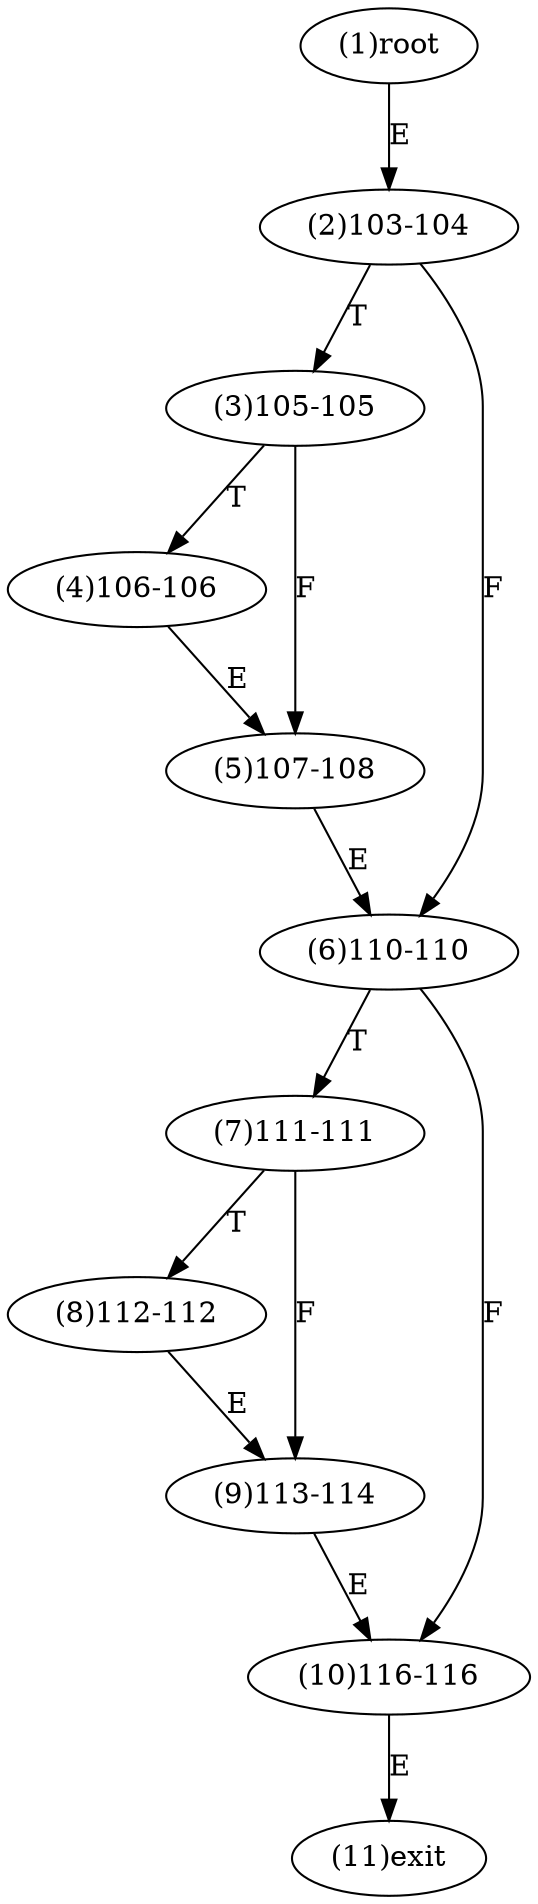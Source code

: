digraph "" { 
1[ label="(1)root"];
2[ label="(2)103-104"];
3[ label="(3)105-105"];
4[ label="(4)106-106"];
5[ label="(5)107-108"];
6[ label="(6)110-110"];
7[ label="(7)111-111"];
8[ label="(8)112-112"];
9[ label="(9)113-114"];
10[ label="(10)116-116"];
11[ label="(11)exit"];
1->2[ label="E"];
2->6[ label="F"];
2->3[ label="T"];
3->5[ label="F"];
3->4[ label="T"];
4->5[ label="E"];
5->6[ label="E"];
6->10[ label="F"];
6->7[ label="T"];
7->9[ label="F"];
7->8[ label="T"];
8->9[ label="E"];
9->10[ label="E"];
10->11[ label="E"];
}